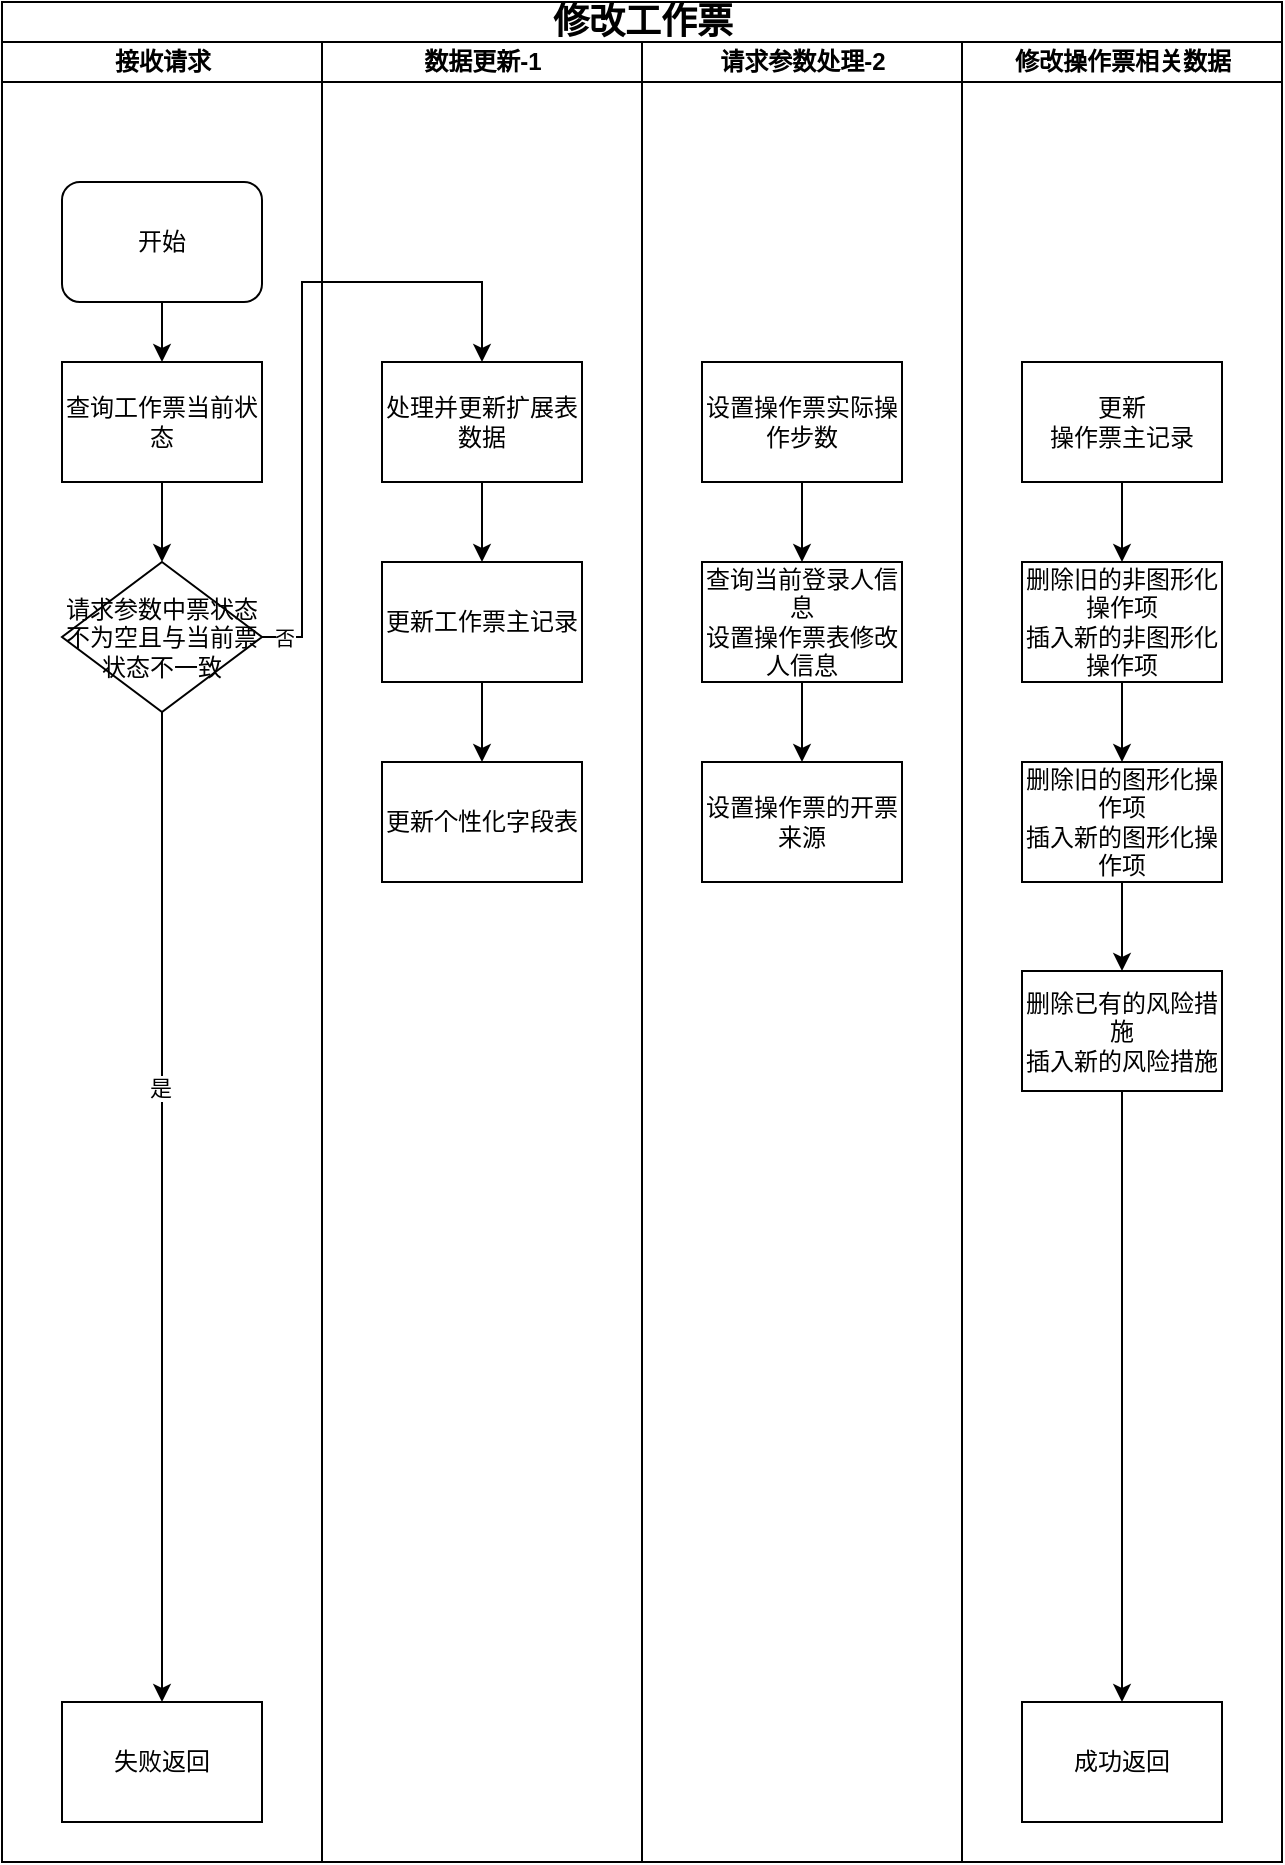 <mxfile version="26.2.12">
  <diagram name="第 1 页" id="knIPtZ0YHgmLipvf_T2b">
    <mxGraphModel dx="1044" dy="562" grid="1" gridSize="10" guides="1" tooltips="1" connect="1" arrows="1" fold="1" page="1" pageScale="1" pageWidth="827" pageHeight="1169" math="0" shadow="0">
      <root>
        <mxCell id="0" />
        <mxCell id="1" parent="0" />
        <mxCell id="E2VgF8O7wM1RU6FWd8jb-1" value="&lt;font style=&quot;font-size: 18px;&quot;&gt;修改工作票&lt;/font&gt;" style="swimlane;html=1;childLayout=stackLayout;startSize=20;rounded=0;shadow=0;labelBackgroundColor=none;strokeWidth=1;fontFamily=Verdana;fontSize=8;align=center;" vertex="1" parent="1">
          <mxGeometry x="70" y="40" width="640" height="930" as="geometry" />
        </mxCell>
        <mxCell id="E2VgF8O7wM1RU6FWd8jb-2" value="接收请求" style="swimlane;html=1;startSize=20;" vertex="1" parent="E2VgF8O7wM1RU6FWd8jb-1">
          <mxGeometry y="20" width="160" height="910" as="geometry">
            <mxRectangle y="20" width="40" height="730" as="alternateBounds" />
          </mxGeometry>
        </mxCell>
        <mxCell id="E2VgF8O7wM1RU6FWd8jb-3" style="edgeStyle=orthogonalEdgeStyle;rounded=0;orthogonalLoop=1;jettySize=auto;html=1;exitX=0.5;exitY=1;exitDx=0;exitDy=0;entryX=0.5;entryY=0;entryDx=0;entryDy=0;" edge="1" parent="E2VgF8O7wM1RU6FWd8jb-2" source="E2VgF8O7wM1RU6FWd8jb-4" target="E2VgF8O7wM1RU6FWd8jb-9">
          <mxGeometry relative="1" as="geometry">
            <mxPoint x="70" y="167.5" as="targetPoint" />
          </mxGeometry>
        </mxCell>
        <mxCell id="E2VgF8O7wM1RU6FWd8jb-4" value="&lt;font style=&quot;font-size: 12px;&quot;&gt;开始&lt;/font&gt;" style="rounded=1;whiteSpace=wrap;html=1;shadow=0;labelBackgroundColor=none;strokeWidth=1;fontFamily=Verdana;fontSize=8;align=center;" vertex="1" parent="E2VgF8O7wM1RU6FWd8jb-2">
          <mxGeometry x="30" y="70" width="100" height="60" as="geometry" />
        </mxCell>
        <mxCell id="E2VgF8O7wM1RU6FWd8jb-5" style="edgeStyle=orthogonalEdgeStyle;rounded=0;orthogonalLoop=1;jettySize=auto;html=1;entryX=0.5;entryY=0;entryDx=0;entryDy=0;exitX=0.5;exitY=1;exitDx=0;exitDy=0;" edge="1" parent="E2VgF8O7wM1RU6FWd8jb-2" source="E2VgF8O7wM1RU6FWd8jb-10" target="E2VgF8O7wM1RU6FWd8jb-7">
          <mxGeometry relative="1" as="geometry">
            <mxPoint x="70" y="980" as="targetPoint" />
            <mxPoint x="70" y="440" as="sourcePoint" />
            <Array as="points">
              <mxPoint x="80" y="660" />
              <mxPoint x="80" y="660" />
            </Array>
          </mxGeometry>
        </mxCell>
        <mxCell id="E2VgF8O7wM1RU6FWd8jb-6" value="是" style="edgeLabel;html=1;align=center;verticalAlign=middle;resizable=0;points=[];" vertex="1" connectable="0" parent="E2VgF8O7wM1RU6FWd8jb-5">
          <mxGeometry x="-0.24" y="-1" relative="1" as="geometry">
            <mxPoint as="offset" />
          </mxGeometry>
        </mxCell>
        <mxCell id="E2VgF8O7wM1RU6FWd8jb-7" value="&lt;span style=&quot;font-size: 12px;&quot;&gt;失败返回&lt;/span&gt;" style="whiteSpace=wrap;html=1;fontSize=8;fontFamily=Verdana;rounded=0;shadow=0;labelBackgroundColor=none;strokeWidth=1;" vertex="1" parent="E2VgF8O7wM1RU6FWd8jb-2">
          <mxGeometry x="30" y="830" width="100" height="60" as="geometry" />
        </mxCell>
        <mxCell id="E2VgF8O7wM1RU6FWd8jb-8" style="edgeStyle=orthogonalEdgeStyle;rounded=0;orthogonalLoop=1;jettySize=auto;html=1;exitX=0.5;exitY=1;exitDx=0;exitDy=0;entryX=0.5;entryY=0;entryDx=0;entryDy=0;" edge="1" parent="E2VgF8O7wM1RU6FWd8jb-2" source="E2VgF8O7wM1RU6FWd8jb-9" target="E2VgF8O7wM1RU6FWd8jb-10">
          <mxGeometry relative="1" as="geometry">
            <mxPoint x="70" y="260" as="targetPoint" />
          </mxGeometry>
        </mxCell>
        <mxCell id="E2VgF8O7wM1RU6FWd8jb-9" value="&lt;span style=&quot;font-size: 12px;&quot;&gt;查询工作票当前状态&lt;/span&gt;" style="whiteSpace=wrap;html=1;fontSize=8;fontFamily=Verdana;rounded=0;shadow=0;labelBackgroundColor=none;strokeWidth=1;" vertex="1" parent="E2VgF8O7wM1RU6FWd8jb-2">
          <mxGeometry x="30" y="160" width="100" height="60" as="geometry" />
        </mxCell>
        <mxCell id="E2VgF8O7wM1RU6FWd8jb-10" value="&lt;span style=&quot;font-size: 12px;&quot;&gt;请求参数中票状态&lt;/span&gt;&lt;div&gt;&lt;span style=&quot;font-size: 12px;&quot;&gt;不为空且与当前票状态不一致&lt;/span&gt;&lt;/div&gt;" style="rhombus;whiteSpace=wrap;html=1;rounded=0;shadow=0;labelBackgroundColor=none;strokeWidth=1;fontFamily=Verdana;fontSize=8;align=center;" vertex="1" parent="E2VgF8O7wM1RU6FWd8jb-2">
          <mxGeometry x="30" y="260" width="100" height="75" as="geometry" />
        </mxCell>
        <mxCell id="E2VgF8O7wM1RU6FWd8jb-11" value="数据更新-1" style="swimlane;html=1;startSize=20;" vertex="1" parent="E2VgF8O7wM1RU6FWd8jb-1">
          <mxGeometry x="160" y="20" width="160" height="910" as="geometry" />
        </mxCell>
        <mxCell id="E2VgF8O7wM1RU6FWd8jb-53" style="edgeStyle=orthogonalEdgeStyle;rounded=0;orthogonalLoop=1;jettySize=auto;html=1;exitX=0.5;exitY=1;exitDx=0;exitDy=0;" edge="1" parent="E2VgF8O7wM1RU6FWd8jb-11" source="E2VgF8O7wM1RU6FWd8jb-49" target="E2VgF8O7wM1RU6FWd8jb-52">
          <mxGeometry relative="1" as="geometry" />
        </mxCell>
        <mxCell id="E2VgF8O7wM1RU6FWd8jb-49" value="&lt;span style=&quot;font-size: 12px;&quot;&gt;处理并更新扩展表数据&lt;/span&gt;" style="whiteSpace=wrap;html=1;fontSize=8;fontFamily=Verdana;rounded=0;shadow=0;labelBackgroundColor=none;strokeWidth=1;" vertex="1" parent="E2VgF8O7wM1RU6FWd8jb-11">
          <mxGeometry x="30" y="160" width="100" height="60" as="geometry" />
        </mxCell>
        <mxCell id="E2VgF8O7wM1RU6FWd8jb-55" style="edgeStyle=orthogonalEdgeStyle;rounded=0;orthogonalLoop=1;jettySize=auto;html=1;exitX=0.5;exitY=1;exitDx=0;exitDy=0;entryX=0.5;entryY=0;entryDx=0;entryDy=0;" edge="1" parent="E2VgF8O7wM1RU6FWd8jb-11" source="E2VgF8O7wM1RU6FWd8jb-52" target="E2VgF8O7wM1RU6FWd8jb-54">
          <mxGeometry relative="1" as="geometry" />
        </mxCell>
        <mxCell id="E2VgF8O7wM1RU6FWd8jb-52" value="&lt;span style=&quot;font-size: 12px;&quot;&gt;更新工作票主记录&lt;/span&gt;" style="whiteSpace=wrap;html=1;fontSize=8;fontFamily=Verdana;rounded=0;shadow=0;labelBackgroundColor=none;strokeWidth=1;" vertex="1" parent="E2VgF8O7wM1RU6FWd8jb-11">
          <mxGeometry x="30" y="260" width="100" height="60" as="geometry" />
        </mxCell>
        <mxCell id="E2VgF8O7wM1RU6FWd8jb-54" value="&lt;span style=&quot;font-size: 12px;&quot;&gt;更新个性化字段表&lt;/span&gt;" style="whiteSpace=wrap;html=1;fontSize=8;fontFamily=Verdana;rounded=0;shadow=0;labelBackgroundColor=none;strokeWidth=1;" vertex="1" parent="E2VgF8O7wM1RU6FWd8jb-11">
          <mxGeometry x="30" y="360" width="100" height="60" as="geometry" />
        </mxCell>
        <mxCell id="E2VgF8O7wM1RU6FWd8jb-30" value="请求参数处理-2" style="swimlane;html=1;startSize=20;" vertex="1" parent="E2VgF8O7wM1RU6FWd8jb-1">
          <mxGeometry x="320" y="20" width="160" height="910" as="geometry" />
        </mxCell>
        <mxCell id="E2VgF8O7wM1RU6FWd8jb-31" style="edgeStyle=orthogonalEdgeStyle;rounded=0;orthogonalLoop=1;jettySize=auto;html=1;exitX=0.5;exitY=1;exitDx=0;exitDy=0;entryX=0.5;entryY=0;entryDx=0;entryDy=0;" edge="1" parent="E2VgF8O7wM1RU6FWd8jb-30" source="E2VgF8O7wM1RU6FWd8jb-32" target="E2VgF8O7wM1RU6FWd8jb-34">
          <mxGeometry relative="1" as="geometry" />
        </mxCell>
        <mxCell id="E2VgF8O7wM1RU6FWd8jb-32" value="&lt;span style=&quot;font-size: 12px;&quot;&gt;设置操作票实际操作步数&lt;/span&gt;" style="whiteSpace=wrap;html=1;fontSize=8;fontFamily=Verdana;rounded=0;shadow=0;labelBackgroundColor=none;strokeWidth=1;" vertex="1" parent="E2VgF8O7wM1RU6FWd8jb-30">
          <mxGeometry x="30" y="160" width="100" height="60" as="geometry" />
        </mxCell>
        <mxCell id="E2VgF8O7wM1RU6FWd8jb-33" style="edgeStyle=orthogonalEdgeStyle;rounded=0;orthogonalLoop=1;jettySize=auto;html=1;exitX=0.5;exitY=1;exitDx=0;exitDy=0;" edge="1" parent="E2VgF8O7wM1RU6FWd8jb-30" source="E2VgF8O7wM1RU6FWd8jb-34" target="E2VgF8O7wM1RU6FWd8jb-35">
          <mxGeometry relative="1" as="geometry" />
        </mxCell>
        <mxCell id="E2VgF8O7wM1RU6FWd8jb-34" value="&lt;span style=&quot;font-size: 12px;&quot;&gt;查询当前登录人信息&lt;/span&gt;&lt;div&gt;&lt;span style=&quot;font-size: 12px;&quot;&gt;设置操作票表修改人信息&lt;/span&gt;&lt;/div&gt;" style="whiteSpace=wrap;html=1;fontSize=8;fontFamily=Verdana;rounded=0;shadow=0;labelBackgroundColor=none;strokeWidth=1;" vertex="1" parent="E2VgF8O7wM1RU6FWd8jb-30">
          <mxGeometry x="30" y="260" width="100" height="60" as="geometry" />
        </mxCell>
        <mxCell id="E2VgF8O7wM1RU6FWd8jb-35" value="&lt;span style=&quot;font-size: 12px;&quot;&gt;设置操作票的开票来源&lt;/span&gt;" style="whiteSpace=wrap;html=1;fontSize=8;fontFamily=Verdana;rounded=0;shadow=0;labelBackgroundColor=none;strokeWidth=1;" vertex="1" parent="E2VgF8O7wM1RU6FWd8jb-30">
          <mxGeometry x="30" y="360" width="100" height="60" as="geometry" />
        </mxCell>
        <mxCell id="E2VgF8O7wM1RU6FWd8jb-36" value="修改操作票相关数据" style="swimlane;html=1;startSize=20;" vertex="1" parent="E2VgF8O7wM1RU6FWd8jb-1">
          <mxGeometry x="480" y="20" width="160" height="910" as="geometry" />
        </mxCell>
        <mxCell id="E2VgF8O7wM1RU6FWd8jb-37" value="" style="edgeStyle=orthogonalEdgeStyle;rounded=0;orthogonalLoop=1;jettySize=auto;html=1;entryX=0.5;entryY=0;entryDx=0;entryDy=0;" edge="1" parent="E2VgF8O7wM1RU6FWd8jb-36" source="E2VgF8O7wM1RU6FWd8jb-38">
          <mxGeometry relative="1" as="geometry">
            <mxPoint x="80" y="260" as="targetPoint" />
          </mxGeometry>
        </mxCell>
        <mxCell id="E2VgF8O7wM1RU6FWd8jb-38" value="&lt;span style=&quot;font-size: 12px;&quot;&gt;更新&lt;/span&gt;&lt;div&gt;&lt;span style=&quot;font-size: 12px;&quot;&gt;操作票主记录&lt;/span&gt;&lt;/div&gt;" style="whiteSpace=wrap;html=1;fontSize=8;fontFamily=Verdana;rounded=0;shadow=0;labelBackgroundColor=none;strokeWidth=1;" vertex="1" parent="E2VgF8O7wM1RU6FWd8jb-36">
          <mxGeometry x="30" y="160" width="100" height="60" as="geometry" />
        </mxCell>
        <mxCell id="E2VgF8O7wM1RU6FWd8jb-39" style="edgeStyle=orthogonalEdgeStyle;rounded=0;orthogonalLoop=1;jettySize=auto;html=1;exitX=0.5;exitY=1;exitDx=0;exitDy=0;entryX=0.5;entryY=0;entryDx=0;entryDy=0;" edge="1" parent="E2VgF8O7wM1RU6FWd8jb-36" source="E2VgF8O7wM1RU6FWd8jb-40" target="E2VgF8O7wM1RU6FWd8jb-42">
          <mxGeometry relative="1" as="geometry" />
        </mxCell>
        <mxCell id="E2VgF8O7wM1RU6FWd8jb-40" value="&lt;span style=&quot;font-size: 12px;&quot;&gt;删除旧的非图形化操作项&lt;/span&gt;&lt;div&gt;&lt;span style=&quot;font-size: 12px;&quot;&gt;插入新的&lt;/span&gt;&lt;span style=&quot;font-size: 12px; background-color: transparent; color: light-dark(rgb(0, 0, 0), rgb(255, 255, 255));&quot;&gt;非图形化操作项&lt;/span&gt;&lt;/div&gt;" style="whiteSpace=wrap;html=1;fontSize=8;fontFamily=Verdana;rounded=0;shadow=0;labelBackgroundColor=none;strokeWidth=1;" vertex="1" parent="E2VgF8O7wM1RU6FWd8jb-36">
          <mxGeometry x="30" y="260" width="100" height="60" as="geometry" />
        </mxCell>
        <mxCell id="E2VgF8O7wM1RU6FWd8jb-41" style="edgeStyle=orthogonalEdgeStyle;rounded=0;orthogonalLoop=1;jettySize=auto;html=1;exitX=0.5;exitY=1;exitDx=0;exitDy=0;entryX=0.5;entryY=0;entryDx=0;entryDy=0;" edge="1" parent="E2VgF8O7wM1RU6FWd8jb-36" source="E2VgF8O7wM1RU6FWd8jb-42" target="E2VgF8O7wM1RU6FWd8jb-44">
          <mxGeometry relative="1" as="geometry" />
        </mxCell>
        <mxCell id="E2VgF8O7wM1RU6FWd8jb-42" value="&lt;span style=&quot;font-size: 12px;&quot;&gt;删除旧的图形化操作项&lt;/span&gt;&lt;div&gt;&lt;span style=&quot;font-size: 12px;&quot;&gt;插入新的图形化操作项&lt;/span&gt;&lt;/div&gt;" style="whiteSpace=wrap;html=1;fontSize=8;fontFamily=Verdana;rounded=0;shadow=0;labelBackgroundColor=none;strokeWidth=1;" vertex="1" parent="E2VgF8O7wM1RU6FWd8jb-36">
          <mxGeometry x="30" y="360" width="100" height="60" as="geometry" />
        </mxCell>
        <mxCell id="E2VgF8O7wM1RU6FWd8jb-43" style="edgeStyle=orthogonalEdgeStyle;rounded=0;orthogonalLoop=1;jettySize=auto;html=1;exitX=0.5;exitY=1;exitDx=0;exitDy=0;" edge="1" parent="E2VgF8O7wM1RU6FWd8jb-36" source="E2VgF8O7wM1RU6FWd8jb-44" target="E2VgF8O7wM1RU6FWd8jb-45">
          <mxGeometry relative="1" as="geometry" />
        </mxCell>
        <mxCell id="E2VgF8O7wM1RU6FWd8jb-44" value="&lt;span style=&quot;font-size: 12px;&quot;&gt;删除已有的风险措施&lt;/span&gt;&lt;div&gt;&lt;span style=&quot;font-size: 12px;&quot;&gt;插入新的风险措施&lt;/span&gt;&lt;/div&gt;" style="whiteSpace=wrap;html=1;fontSize=8;fontFamily=Verdana;rounded=0;shadow=0;labelBackgroundColor=none;strokeWidth=1;" vertex="1" parent="E2VgF8O7wM1RU6FWd8jb-36">
          <mxGeometry x="30" y="464.5" width="100" height="60" as="geometry" />
        </mxCell>
        <mxCell id="E2VgF8O7wM1RU6FWd8jb-45" value="&lt;span style=&quot;font-size: 12px;&quot;&gt;成功返回&lt;/span&gt;" style="whiteSpace=wrap;html=1;fontSize=8;fontFamily=Verdana;rounded=0;shadow=0;labelBackgroundColor=none;strokeWidth=1;" vertex="1" parent="E2VgF8O7wM1RU6FWd8jb-36">
          <mxGeometry x="30" y="830" width="100" height="60" as="geometry" />
        </mxCell>
        <mxCell id="E2VgF8O7wM1RU6FWd8jb-50" style="edgeStyle=orthogonalEdgeStyle;rounded=0;orthogonalLoop=1;jettySize=auto;html=1;exitX=1;exitY=0.5;exitDx=0;exitDy=0;entryX=0.5;entryY=0;entryDx=0;entryDy=0;" edge="1" parent="E2VgF8O7wM1RU6FWd8jb-1" source="E2VgF8O7wM1RU6FWd8jb-10" target="E2VgF8O7wM1RU6FWd8jb-49">
          <mxGeometry relative="1" as="geometry">
            <Array as="points">
              <mxPoint x="150" y="318" />
              <mxPoint x="150" y="140" />
              <mxPoint x="240" y="140" />
            </Array>
          </mxGeometry>
        </mxCell>
        <mxCell id="E2VgF8O7wM1RU6FWd8jb-51" value="&lt;font style=&quot;font-size: 10px;&quot;&gt;否&lt;/font&gt;" style="edgeLabel;html=1;align=center;verticalAlign=middle;resizable=0;points=[];" vertex="1" connectable="0" parent="E2VgF8O7wM1RU6FWd8jb-50">
          <mxGeometry x="-0.932" relative="1" as="geometry">
            <mxPoint as="offset" />
          </mxGeometry>
        </mxCell>
      </root>
    </mxGraphModel>
  </diagram>
</mxfile>
